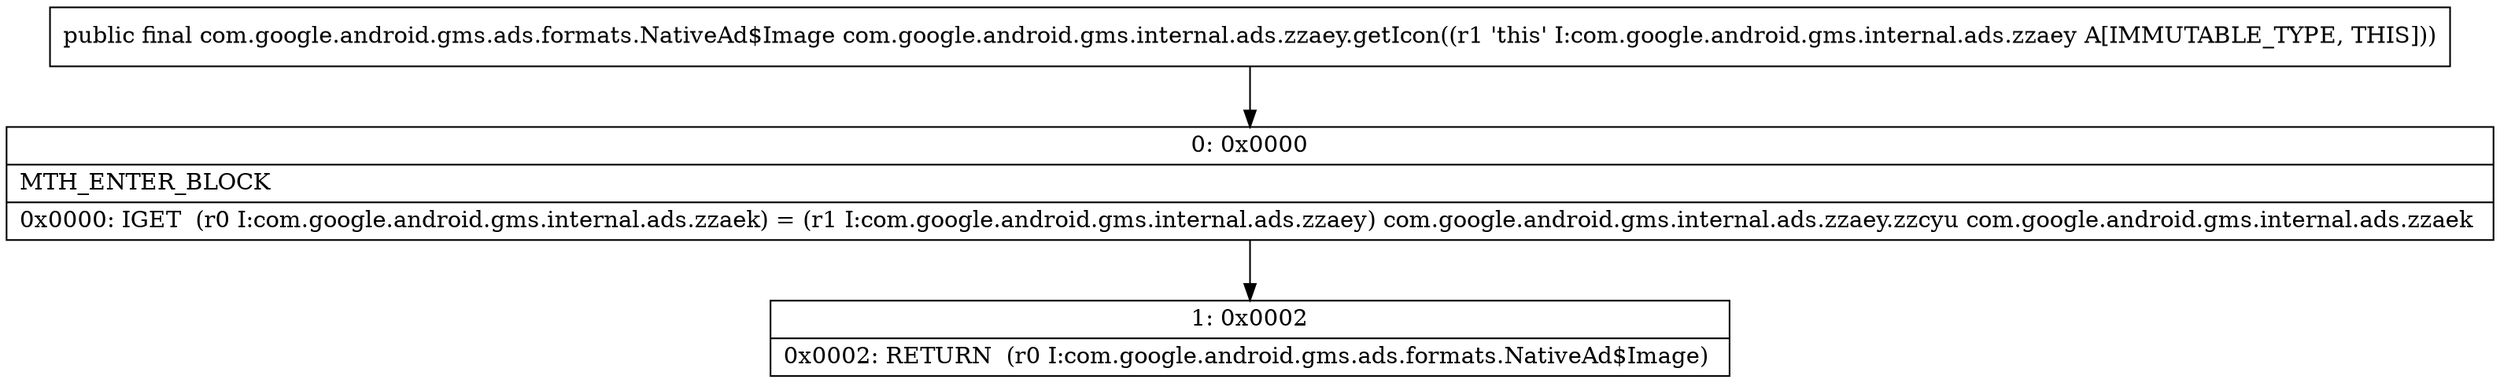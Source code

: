 digraph "CFG forcom.google.android.gms.internal.ads.zzaey.getIcon()Lcom\/google\/android\/gms\/ads\/formats\/NativeAd$Image;" {
Node_0 [shape=record,label="{0\:\ 0x0000|MTH_ENTER_BLOCK\l|0x0000: IGET  (r0 I:com.google.android.gms.internal.ads.zzaek) = (r1 I:com.google.android.gms.internal.ads.zzaey) com.google.android.gms.internal.ads.zzaey.zzcyu com.google.android.gms.internal.ads.zzaek \l}"];
Node_1 [shape=record,label="{1\:\ 0x0002|0x0002: RETURN  (r0 I:com.google.android.gms.ads.formats.NativeAd$Image) \l}"];
MethodNode[shape=record,label="{public final com.google.android.gms.ads.formats.NativeAd$Image com.google.android.gms.internal.ads.zzaey.getIcon((r1 'this' I:com.google.android.gms.internal.ads.zzaey A[IMMUTABLE_TYPE, THIS])) }"];
MethodNode -> Node_0;
Node_0 -> Node_1;
}

